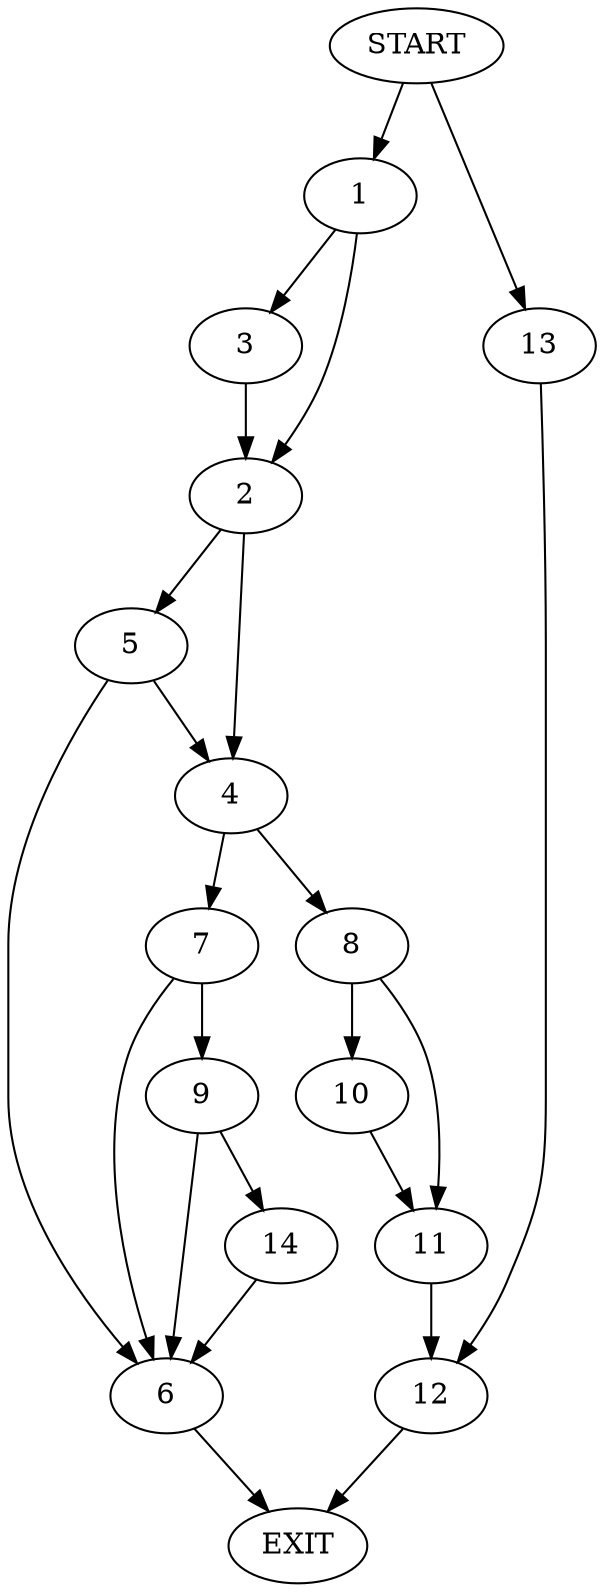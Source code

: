 digraph {
0 [label="START"]
15 [label="EXIT"]
0 -> 1
1 -> 2
1 -> 3
2 -> 4
2 -> 5
3 -> 2
5 -> 4
5 -> 6
4 -> 7
4 -> 8
6 -> 15
7 -> 6
7 -> 9
8 -> 10
8 -> 11
10 -> 11
11 -> 12
12 -> 15
0 -> 13
13 -> 12
9 -> 6
9 -> 14
14 -> 6
}
